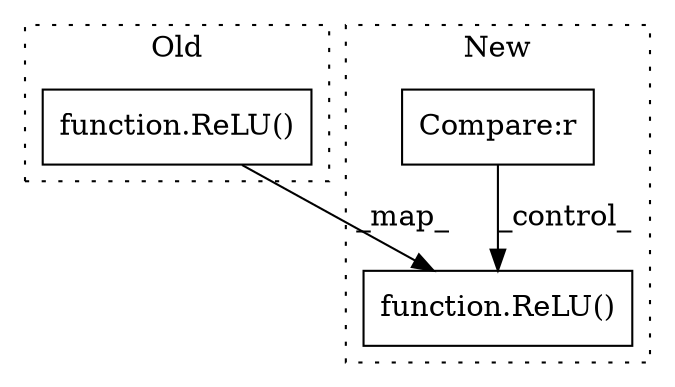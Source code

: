digraph G {
subgraph cluster0 {
1 [label="function.ReLU()" a="75" s="1224" l="18" shape="box"];
label = "Old";
style="dotted";
}
subgraph cluster1 {
2 [label="function.ReLU()" a="75" s="1285" l="18" shape="box"];
3 [label="Compare:r" a="40" s="1240" l="18" shape="box"];
label = "New";
style="dotted";
}
1 -> 2 [label="_map_"];
3 -> 2 [label="_control_"];
}